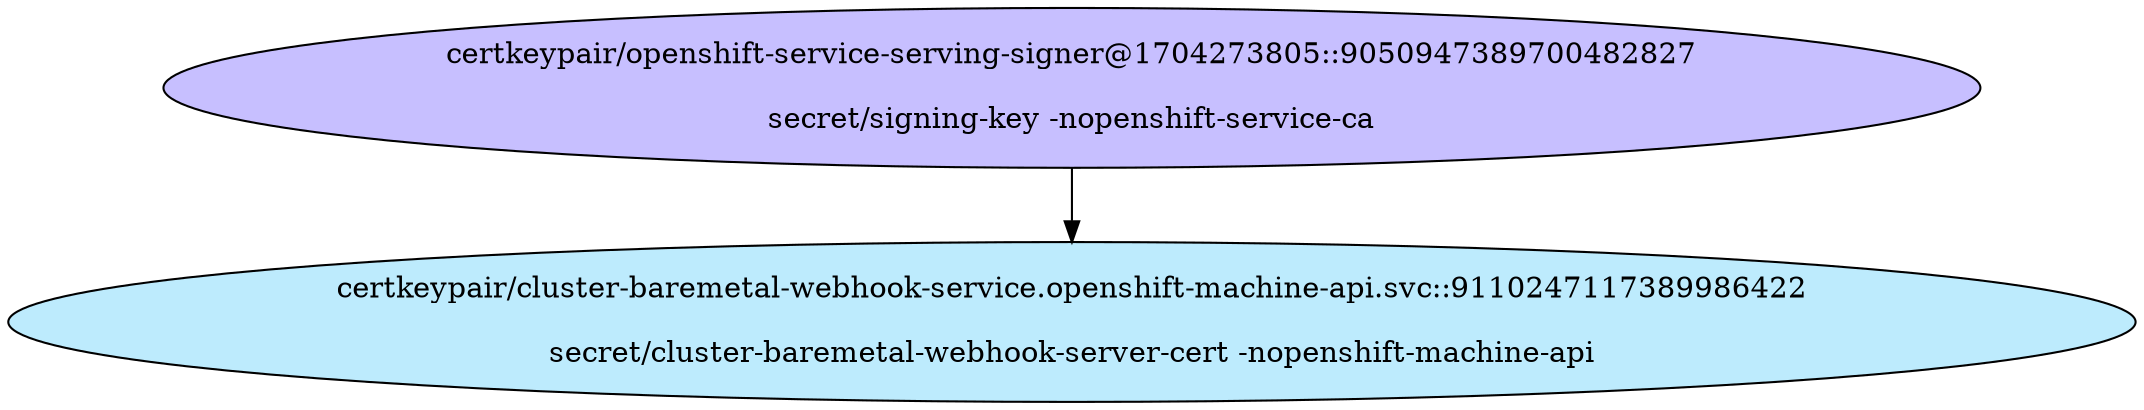digraph "Local Certificate" {
  // Node definitions.
  1 [
    label="certkeypair/openshift-service-serving-signer@1704273805::9050947389700482827\n\nsecret/signing-key -nopenshift-service-ca\n"
    style=filled
    fillcolor="#c7bfff"
  ];
  24 [
    label="certkeypair/cluster-baremetal-webhook-service.openshift-machine-api.svc::9110247117389986422\n\nsecret/cluster-baremetal-webhook-server-cert -nopenshift-machine-api\n"
    style=filled
    fillcolor="#bdebfd"
  ];

  // Edge definitions.
  1 -> 24;
}